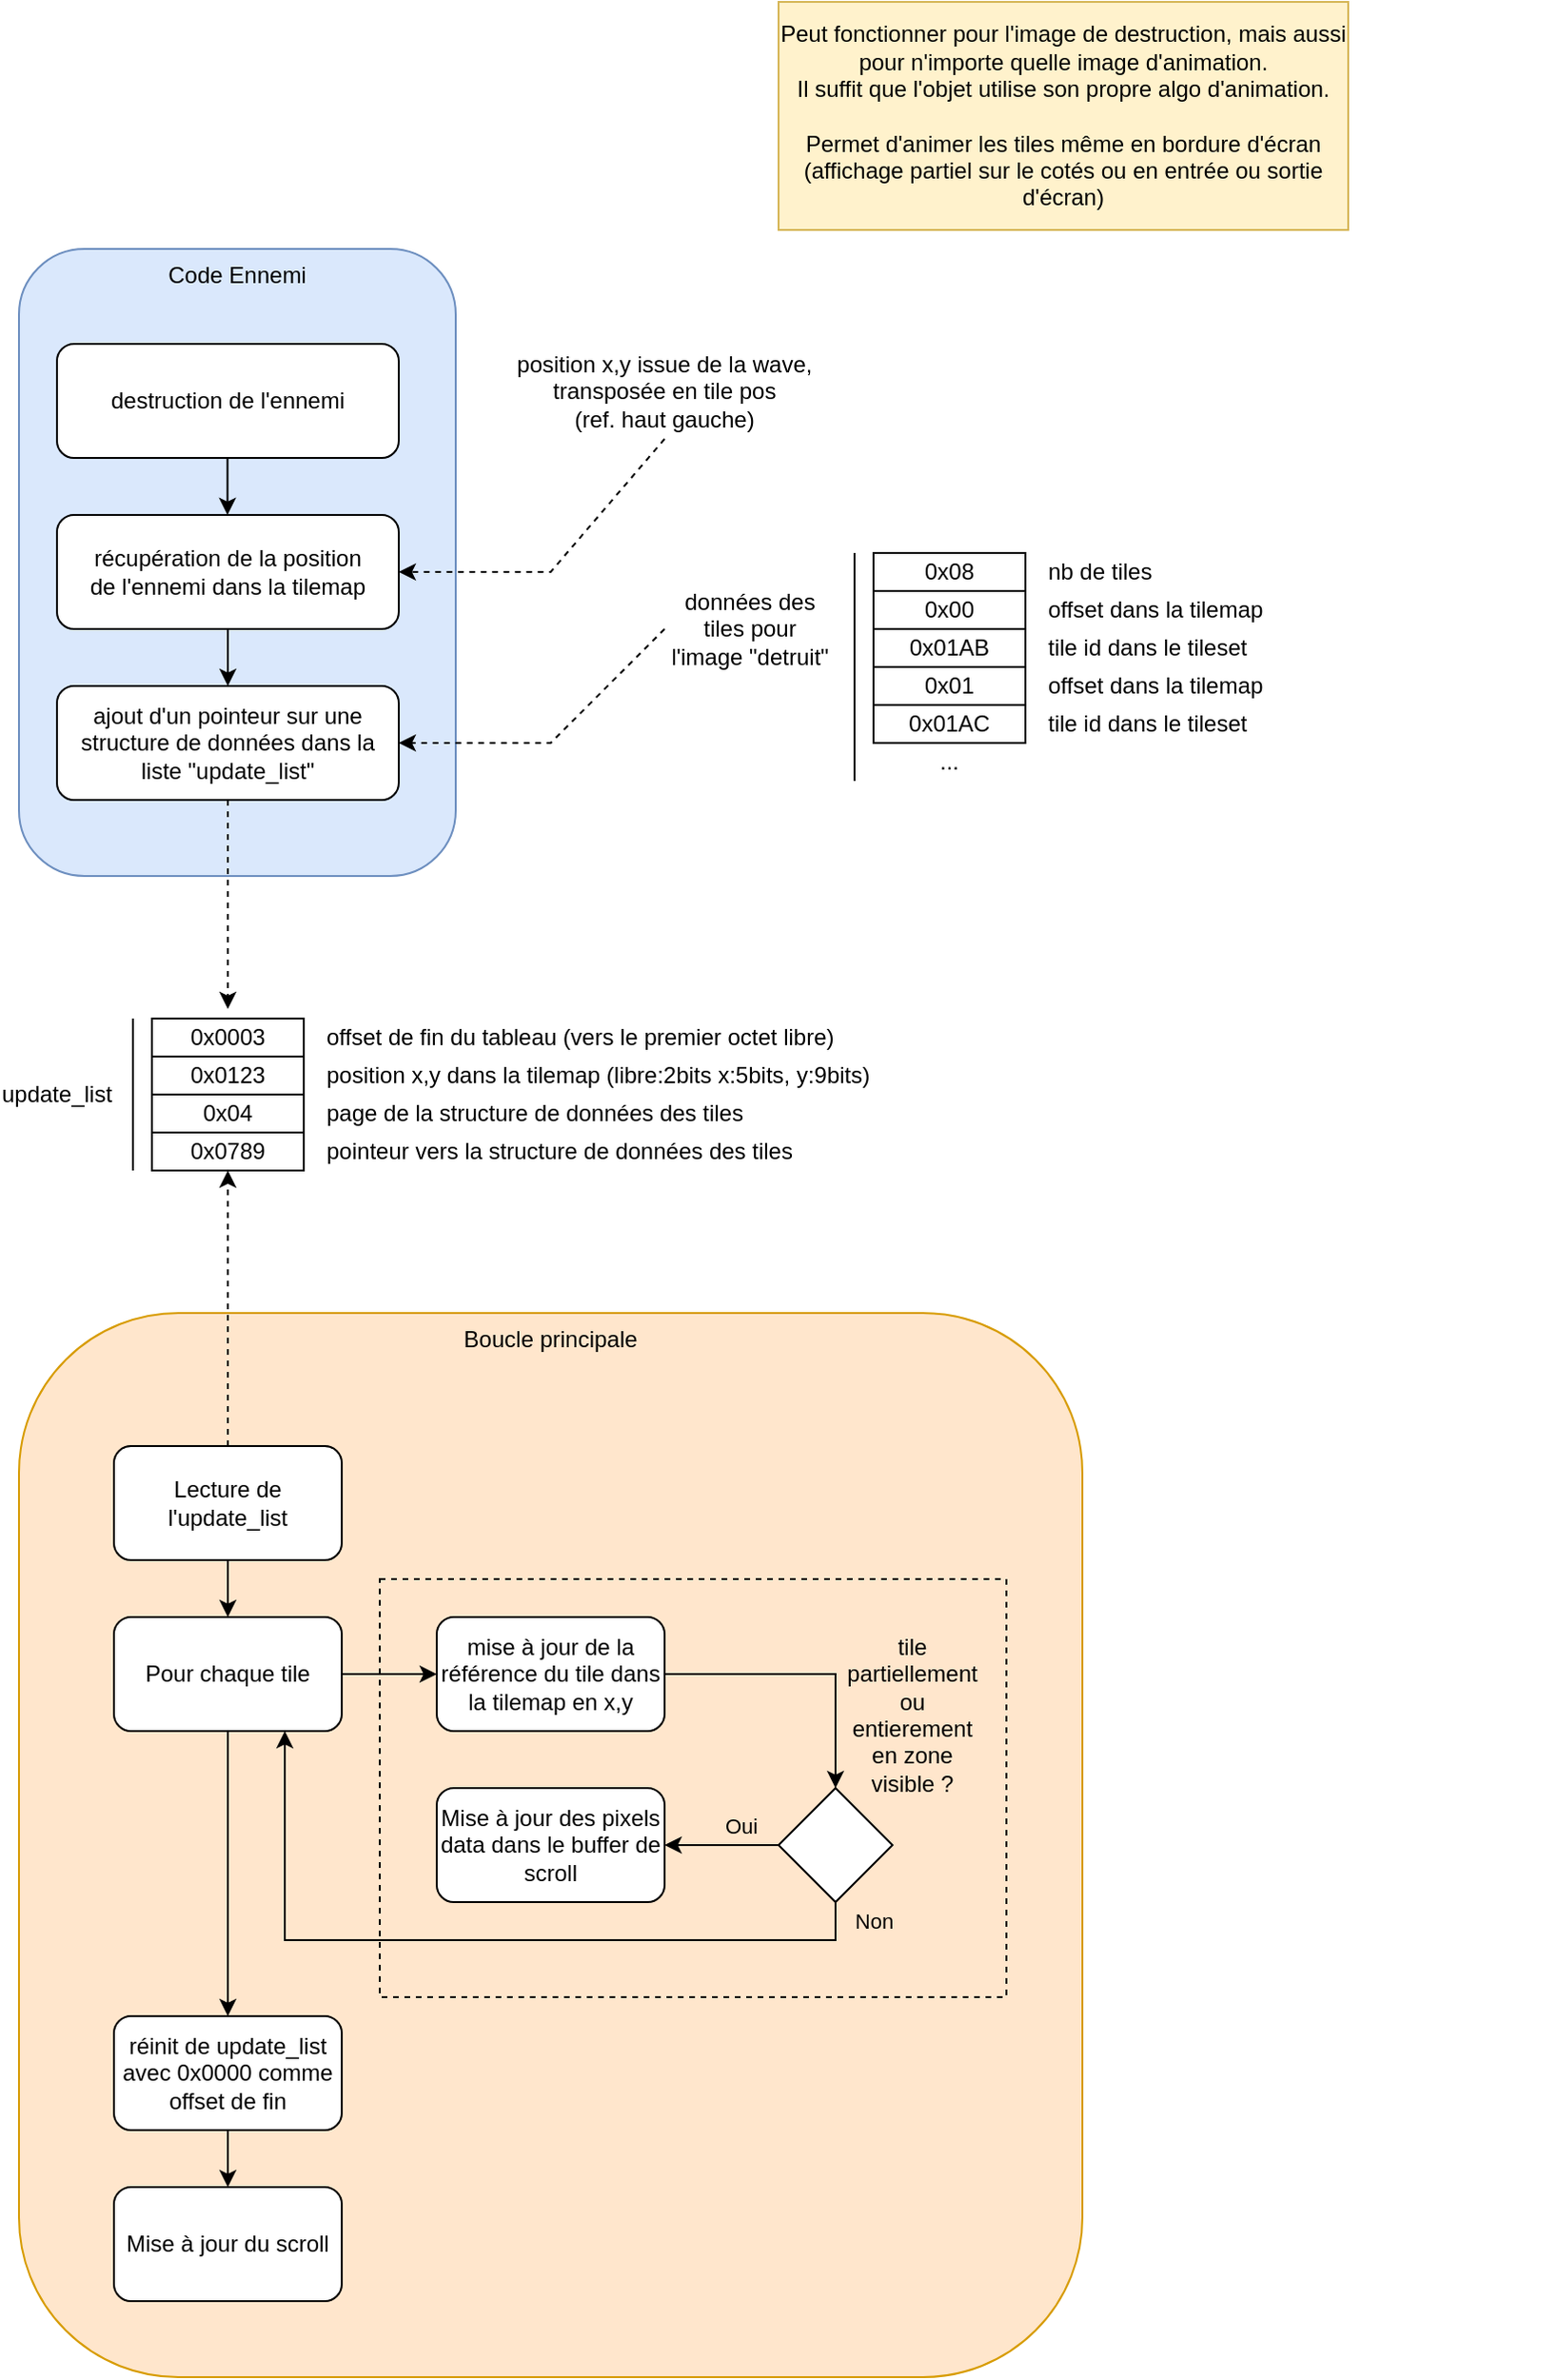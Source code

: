 <mxfile version="25.0.3">
  <diagram name="Page-1" id="wZQ-osu-UTrjxJQ7WKQO">
    <mxGraphModel dx="2049" dy="1226" grid="1" gridSize="10" guides="1" tooltips="1" connect="1" arrows="1" fold="1" page="1" pageScale="1" pageWidth="827" pageHeight="1169" math="0" shadow="0">
      <root>
        <mxCell id="0" />
        <mxCell id="1" parent="0" />
        <mxCell id="uns0xi-RTQflqHLzz6Vr-13" value="Code Ennemi" style="rounded=1;whiteSpace=wrap;html=1;verticalAlign=top;fillColor=#dae8fc;strokeColor=#6c8ebf;" parent="1" vertex="1">
          <mxGeometry x="80" y="160" width="230" height="330" as="geometry" />
        </mxCell>
        <mxCell id="uns0xi-RTQflqHLzz6Vr-1" value="ajout d&#39;un pointeur sur une structure de données dans la liste &quot;update_list&quot;" style="rounded=1;whiteSpace=wrap;html=1;" parent="1" vertex="1">
          <mxGeometry x="100" y="390" width="180" height="60" as="geometry" />
        </mxCell>
        <mxCell id="uns0xi-RTQflqHLzz6Vr-2" value="0x0003" style="rounded=0;whiteSpace=wrap;html=1;" parent="1" vertex="1">
          <mxGeometry x="150" y="565" width="80" height="20" as="geometry" />
        </mxCell>
        <mxCell id="uns0xi-RTQflqHLzz6Vr-3" value="0x0123" style="rounded=0;whiteSpace=wrap;html=1;" parent="1" vertex="1">
          <mxGeometry x="150" y="585" width="80" height="20" as="geometry" />
        </mxCell>
        <mxCell id="uns0xi-RTQflqHLzz6Vr-4" value="0x04" style="rounded=0;whiteSpace=wrap;html=1;" parent="1" vertex="1">
          <mxGeometry x="150" y="605" width="80" height="20" as="geometry" />
        </mxCell>
        <mxCell id="uns0xi-RTQflqHLzz6Vr-5" value="0x0789" style="rounded=0;whiteSpace=wrap;html=1;" parent="1" vertex="1">
          <mxGeometry x="150" y="625" width="80" height="20" as="geometry" />
        </mxCell>
        <mxCell id="uns0xi-RTQflqHLzz6Vr-6" value="update_list" style="text;html=1;align=center;verticalAlign=middle;whiteSpace=wrap;rounded=0;" parent="1" vertex="1">
          <mxGeometry x="70" y="590" width="60" height="30" as="geometry" />
        </mxCell>
        <mxCell id="uns0xi-RTQflqHLzz6Vr-8" value="offset de fin du tableau (vers le premier octet libre)" style="text;html=1;align=left;verticalAlign=middle;whiteSpace=wrap;rounded=0;" parent="1" vertex="1">
          <mxGeometry x="240" y="560" width="270" height="30" as="geometry" />
        </mxCell>
        <mxCell id="uns0xi-RTQflqHLzz6Vr-9" value="position x,y dans la tilemap (libre:2bits x:5bits, y:9bits)" style="text;html=1;align=left;verticalAlign=middle;whiteSpace=wrap;rounded=0;" parent="1" vertex="1">
          <mxGeometry x="240" y="580" width="320" height="30" as="geometry" />
        </mxCell>
        <mxCell id="uns0xi-RTQflqHLzz6Vr-10" value="page de la structure de données des tiles" style="text;html=1;align=left;verticalAlign=middle;whiteSpace=wrap;rounded=0;" parent="1" vertex="1">
          <mxGeometry x="240" y="600" width="410" height="30" as="geometry" />
        </mxCell>
        <mxCell id="uns0xi-RTQflqHLzz6Vr-11" value="pointeur vers la structure de données des tiles" style="text;html=1;align=left;verticalAlign=middle;whiteSpace=wrap;rounded=0;" parent="1" vertex="1">
          <mxGeometry x="240" y="620" width="410" height="30" as="geometry" />
        </mxCell>
        <mxCell id="uns0xi-RTQflqHLzz6Vr-12" value="" style="endArrow=none;html=1;rounded=0;" parent="1" edge="1">
          <mxGeometry width="50" height="50" relative="1" as="geometry">
            <mxPoint x="140" y="645" as="sourcePoint" />
            <mxPoint x="140" y="565" as="targetPoint" />
          </mxGeometry>
        </mxCell>
        <mxCell id="uns0xi-RTQflqHLzz6Vr-14" value="destruction de l&#39;ennemi" style="rounded=1;whiteSpace=wrap;html=1;" parent="1" vertex="1">
          <mxGeometry x="100" y="210" width="180" height="60" as="geometry" />
        </mxCell>
        <mxCell id="uns0xi-RTQflqHLzz6Vr-15" value="" style="endArrow=classic;html=1;rounded=0;exitX=0.5;exitY=1;exitDx=0;exitDy=0;entryX=0.5;entryY=0;entryDx=0;entryDy=0;" parent="1" source="uns0xi-RTQflqHLzz6Vr-22" target="uns0xi-RTQflqHLzz6Vr-1" edge="1">
          <mxGeometry width="50" height="50" relative="1" as="geometry">
            <mxPoint x="390" y="530" as="sourcePoint" />
            <mxPoint x="440" y="480" as="targetPoint" />
          </mxGeometry>
        </mxCell>
        <mxCell id="uns0xi-RTQflqHLzz6Vr-16" value="" style="endArrow=classic;html=1;rounded=0;exitX=0.5;exitY=1;exitDx=0;exitDy=0;dashed=1;" parent="1" source="uns0xi-RTQflqHLzz6Vr-1" edge="1">
          <mxGeometry width="50" height="50" relative="1" as="geometry">
            <mxPoint x="390" y="530" as="sourcePoint" />
            <mxPoint x="190" y="560" as="targetPoint" />
          </mxGeometry>
        </mxCell>
        <mxCell id="uns0xi-RTQflqHLzz6Vr-17" value="0x08" style="rounded=0;whiteSpace=wrap;html=1;" parent="1" vertex="1">
          <mxGeometry x="530" y="320" width="80" height="20" as="geometry" />
        </mxCell>
        <mxCell id="uns0xi-RTQflqHLzz6Vr-18" value="0x00" style="rounded=0;whiteSpace=wrap;html=1;" parent="1" vertex="1">
          <mxGeometry x="530" y="340" width="80" height="20" as="geometry" />
        </mxCell>
        <mxCell id="uns0xi-RTQflqHLzz6Vr-19" value="0x01AB" style="rounded=0;whiteSpace=wrap;html=1;" parent="1" vertex="1">
          <mxGeometry x="530" y="360" width="80" height="20" as="geometry" />
        </mxCell>
        <mxCell id="uns0xi-RTQflqHLzz6Vr-20" value="0x01" style="rounded=0;whiteSpace=wrap;html=1;" parent="1" vertex="1">
          <mxGeometry x="530" y="380" width="80" height="20" as="geometry" />
        </mxCell>
        <mxCell id="uns0xi-RTQflqHLzz6Vr-21" value="" style="endArrow=none;html=1;rounded=0;" parent="1" edge="1">
          <mxGeometry width="50" height="50" relative="1" as="geometry">
            <mxPoint x="520" y="440" as="sourcePoint" />
            <mxPoint x="520" y="320" as="targetPoint" />
          </mxGeometry>
        </mxCell>
        <mxCell id="uns0xi-RTQflqHLzz6Vr-22" value="récupération de la position&lt;div&gt;de l&#39;ennemi dans la tilemap&lt;/div&gt;" style="rounded=1;whiteSpace=wrap;html=1;" parent="1" vertex="1">
          <mxGeometry x="100" y="300" width="180" height="60" as="geometry" />
        </mxCell>
        <mxCell id="uns0xi-RTQflqHLzz6Vr-23" value="" style="endArrow=classic;html=1;rounded=0;exitX=0.5;exitY=1;exitDx=0;exitDy=0;entryX=0.5;entryY=0;entryDx=0;entryDy=0;" parent="1" edge="1">
          <mxGeometry width="50" height="50" relative="1" as="geometry">
            <mxPoint x="189.8" y="270" as="sourcePoint" />
            <mxPoint x="189.8" y="300" as="targetPoint" />
          </mxGeometry>
        </mxCell>
        <mxCell id="uns0xi-RTQflqHLzz6Vr-24" value="données des tiles pour l&#39;image &quot;detruit&quot;" style="text;html=1;align=center;verticalAlign=middle;whiteSpace=wrap;rounded=0;" parent="1" vertex="1">
          <mxGeometry x="420" y="330" width="90" height="60" as="geometry" />
        </mxCell>
        <mxCell id="uns0xi-RTQflqHLzz6Vr-25" value="position x,y issue de la wave, transposée en tile pos&lt;div&gt;(ref. haut gauche)&lt;/div&gt;" style="text;html=1;align=center;verticalAlign=middle;whiteSpace=wrap;rounded=0;" parent="1" vertex="1">
          <mxGeometry x="340" y="210" width="160" height="50" as="geometry" />
        </mxCell>
        <mxCell id="uns0xi-RTQflqHLzz6Vr-26" value="" style="endArrow=classic;html=1;rounded=0;exitX=0.5;exitY=1;exitDx=0;exitDy=0;dashed=1;entryX=1;entryY=0.5;entryDx=0;entryDy=0;" parent="1" source="uns0xi-RTQflqHLzz6Vr-25" target="uns0xi-RTQflqHLzz6Vr-22" edge="1">
          <mxGeometry width="50" height="50" relative="1" as="geometry">
            <mxPoint x="359.31" y="260" as="sourcePoint" />
            <mxPoint x="359.31" y="360" as="targetPoint" />
            <Array as="points">
              <mxPoint x="360" y="330" />
            </Array>
          </mxGeometry>
        </mxCell>
        <mxCell id="uns0xi-RTQflqHLzz6Vr-27" value="" style="endArrow=classic;html=1;rounded=0;exitX=0;exitY=0.5;exitDx=0;exitDy=0;dashed=1;entryX=1;entryY=0.5;entryDx=0;entryDy=0;" parent="1" source="uns0xi-RTQflqHLzz6Vr-24" target="uns0xi-RTQflqHLzz6Vr-1" edge="1">
          <mxGeometry width="50" height="50" relative="1" as="geometry">
            <mxPoint x="450" y="290" as="sourcePoint" />
            <mxPoint x="290" y="340" as="targetPoint" />
            <Array as="points">
              <mxPoint x="360" y="420" />
            </Array>
          </mxGeometry>
        </mxCell>
        <mxCell id="uns0xi-RTQflqHLzz6Vr-28" value="nb de tiles" style="text;html=1;align=left;verticalAlign=middle;whiteSpace=wrap;rounded=0;" parent="1" vertex="1">
          <mxGeometry x="620" y="315" width="270" height="30" as="geometry" />
        </mxCell>
        <mxCell id="uns0xi-RTQflqHLzz6Vr-29" value="offset dans la tilemap" style="text;html=1;align=left;verticalAlign=middle;whiteSpace=wrap;rounded=0;" parent="1" vertex="1">
          <mxGeometry x="620" y="335" width="270" height="30" as="geometry" />
        </mxCell>
        <mxCell id="uns0xi-RTQflqHLzz6Vr-30" value="tile id dans le tileset" style="text;html=1;align=left;verticalAlign=middle;whiteSpace=wrap;rounded=0;" parent="1" vertex="1">
          <mxGeometry x="620" y="355" width="270" height="30" as="geometry" />
        </mxCell>
        <mxCell id="uns0xi-RTQflqHLzz6Vr-31" value="Peut fonctionner pour l&#39;image de destruction, mais aussi pour n&#39;importe quelle image d&#39;animation.&lt;div&gt;Il suffit que l&#39;objet utilise son propre algo d&#39;animation.&lt;/div&gt;&lt;div&gt;&lt;br&gt;&lt;/div&gt;&lt;div&gt;Permet d&#39;animer les tiles même en bordure d&#39;écran (affichage partiel sur le cotés ou en entrée ou sortie d&#39;écran)&lt;/div&gt;" style="rounded=0;whiteSpace=wrap;html=1;fillColor=#fff2cc;strokeColor=#d6b656;" parent="1" vertex="1">
          <mxGeometry x="480" y="30" width="300" height="120" as="geometry" />
        </mxCell>
        <mxCell id="uns0xi-RTQflqHLzz6Vr-32" value="offset dans la tilemap" style="text;html=1;align=left;verticalAlign=middle;whiteSpace=wrap;rounded=0;" parent="1" vertex="1">
          <mxGeometry x="620" y="375" width="270" height="30" as="geometry" />
        </mxCell>
        <mxCell id="uns0xi-RTQflqHLzz6Vr-33" value="tile id dans le tileset" style="text;html=1;align=left;verticalAlign=middle;whiteSpace=wrap;rounded=0;" parent="1" vertex="1">
          <mxGeometry x="620" y="395" width="270" height="30" as="geometry" />
        </mxCell>
        <mxCell id="uns0xi-RTQflqHLzz6Vr-34" value="0x01AC" style="rounded=0;whiteSpace=wrap;html=1;" parent="1" vertex="1">
          <mxGeometry x="530" y="400" width="80" height="20" as="geometry" />
        </mxCell>
        <mxCell id="uns0xi-RTQflqHLzz6Vr-35" value="..." style="rounded=0;whiteSpace=wrap;html=1;strokeColor=none;fillColor=none;" parent="1" vertex="1">
          <mxGeometry x="530" y="420" width="80" height="20" as="geometry" />
        </mxCell>
        <mxCell id="KTYUDWkKEU7xfHyUNPRZ-1" value="Boucle principale" style="rounded=1;whiteSpace=wrap;html=1;verticalAlign=top;fillColor=#ffe6cc;strokeColor=#d79b00;" vertex="1" parent="1">
          <mxGeometry x="80" y="720" width="560" height="560" as="geometry" />
        </mxCell>
        <mxCell id="KTYUDWkKEU7xfHyUNPRZ-2" value="Mise à jour du scroll" style="rounded=1;whiteSpace=wrap;html=1;" vertex="1" parent="1">
          <mxGeometry x="130" y="1180" width="120" height="60" as="geometry" />
        </mxCell>
        <mxCell id="KTYUDWkKEU7xfHyUNPRZ-8" style="edgeStyle=orthogonalEdgeStyle;rounded=0;orthogonalLoop=1;jettySize=auto;html=1;exitX=0.5;exitY=1;exitDx=0;exitDy=0;" edge="1" parent="1" source="KTYUDWkKEU7xfHyUNPRZ-3" target="KTYUDWkKEU7xfHyUNPRZ-6">
          <mxGeometry relative="1" as="geometry" />
        </mxCell>
        <mxCell id="KTYUDWkKEU7xfHyUNPRZ-3" value="Lecture de l&#39;update_list" style="rounded=1;whiteSpace=wrap;html=1;" vertex="1" parent="1">
          <mxGeometry x="130" y="790" width="120" height="60" as="geometry" />
        </mxCell>
        <mxCell id="KTYUDWkKEU7xfHyUNPRZ-4" value="" style="endArrow=classic;html=1;rounded=0;exitX=0.5;exitY=0;exitDx=0;exitDy=0;dashed=1;entryX=0.5;entryY=1;entryDx=0;entryDy=0;" edge="1" parent="1" source="KTYUDWkKEU7xfHyUNPRZ-3" target="uns0xi-RTQflqHLzz6Vr-5">
          <mxGeometry width="50" height="50" relative="1" as="geometry">
            <mxPoint x="200" y="460" as="sourcePoint" />
            <mxPoint x="200" y="570" as="targetPoint" />
            <Array as="points" />
          </mxGeometry>
        </mxCell>
        <mxCell id="KTYUDWkKEU7xfHyUNPRZ-12" value="&#xa;&lt;span style=&quot;color: rgb(0, 0, 0); font-family: Helvetica; font-size: 12px; font-style: normal; font-variant-ligatures: normal; font-variant-caps: normal; font-weight: 400; letter-spacing: normal; orphans: 2; text-align: center; text-indent: 0px; text-transform: none; widows: 2; word-spacing: 0px; -webkit-text-stroke-width: 0px; white-space: normal; text-decoration-thickness: initial; text-decoration-style: initial; text-decoration-color: initial; float: none; display: inline !important;&quot;&gt;tile partiellement ou entierement en zone visible ?&lt;/span&gt;&#xa;&#xa;" style="edgeStyle=orthogonalEdgeStyle;rounded=0;orthogonalLoop=1;jettySize=auto;html=1;exitX=1;exitY=0.5;exitDx=0;exitDy=0;entryX=0.5;entryY=0;entryDx=0;entryDy=0;labelBackgroundColor=none;" edge="1" parent="1" source="KTYUDWkKEU7xfHyUNPRZ-5" target="KTYUDWkKEU7xfHyUNPRZ-11">
          <mxGeometry x="0.571" y="40" relative="1" as="geometry">
            <mxPoint as="offset" />
          </mxGeometry>
        </mxCell>
        <mxCell id="KTYUDWkKEU7xfHyUNPRZ-5" value="mise à jour de la référence du tile dans la tilemap en x,y" style="rounded=1;whiteSpace=wrap;html=1;" vertex="1" parent="1">
          <mxGeometry x="300" y="880" width="120" height="60" as="geometry" />
        </mxCell>
        <mxCell id="KTYUDWkKEU7xfHyUNPRZ-7" style="edgeStyle=orthogonalEdgeStyle;rounded=0;orthogonalLoop=1;jettySize=auto;html=1;exitX=1;exitY=0.5;exitDx=0;exitDy=0;" edge="1" parent="1" source="KTYUDWkKEU7xfHyUNPRZ-6" target="KTYUDWkKEU7xfHyUNPRZ-5">
          <mxGeometry relative="1" as="geometry" />
        </mxCell>
        <mxCell id="KTYUDWkKEU7xfHyUNPRZ-17" style="edgeStyle=orthogonalEdgeStyle;rounded=0;orthogonalLoop=1;jettySize=auto;html=1;exitX=0.5;exitY=1;exitDx=0;exitDy=0;entryX=0.5;entryY=0;entryDx=0;entryDy=0;" edge="1" parent="1" source="KTYUDWkKEU7xfHyUNPRZ-6" target="KTYUDWkKEU7xfHyUNPRZ-19">
          <mxGeometry relative="1" as="geometry" />
        </mxCell>
        <mxCell id="KTYUDWkKEU7xfHyUNPRZ-6" value="Pour chaque tile" style="rounded=1;whiteSpace=wrap;html=1;" vertex="1" parent="1">
          <mxGeometry x="130" y="880" width="120" height="60" as="geometry" />
        </mxCell>
        <mxCell id="KTYUDWkKEU7xfHyUNPRZ-9" value="Mise à jour des pixels data dans le buffer de scroll" style="rounded=1;whiteSpace=wrap;html=1;" vertex="1" parent="1">
          <mxGeometry x="300" y="970" width="120" height="60" as="geometry" />
        </mxCell>
        <mxCell id="KTYUDWkKEU7xfHyUNPRZ-13" style="edgeStyle=orthogonalEdgeStyle;rounded=0;orthogonalLoop=1;jettySize=auto;html=1;exitX=0;exitY=0.5;exitDx=0;exitDy=0;" edge="1" parent="1" source="KTYUDWkKEU7xfHyUNPRZ-11" target="KTYUDWkKEU7xfHyUNPRZ-9">
          <mxGeometry relative="1" as="geometry" />
        </mxCell>
        <mxCell id="KTYUDWkKEU7xfHyUNPRZ-14" value="Oui" style="edgeLabel;html=1;align=center;verticalAlign=middle;resizable=0;points=[];labelBackgroundColor=none;" vertex="1" connectable="0" parent="KTYUDWkKEU7xfHyUNPRZ-13">
          <mxGeometry x="0.3" relative="1" as="geometry">
            <mxPoint x="19" y="-10" as="offset" />
          </mxGeometry>
        </mxCell>
        <mxCell id="KTYUDWkKEU7xfHyUNPRZ-15" style="edgeStyle=orthogonalEdgeStyle;rounded=0;orthogonalLoop=1;jettySize=auto;html=1;exitX=0.5;exitY=1;exitDx=0;exitDy=0;entryX=0.75;entryY=1;entryDx=0;entryDy=0;" edge="1" parent="1" source="KTYUDWkKEU7xfHyUNPRZ-11" target="KTYUDWkKEU7xfHyUNPRZ-6">
          <mxGeometry relative="1" as="geometry" />
        </mxCell>
        <mxCell id="KTYUDWkKEU7xfHyUNPRZ-18" value="Non" style="edgeLabel;html=1;align=center;verticalAlign=middle;resizable=0;points=[];labelBackgroundColor=none;" vertex="1" connectable="0" parent="KTYUDWkKEU7xfHyUNPRZ-15">
          <mxGeometry x="0.333" y="1" relative="1" as="geometry">
            <mxPoint x="280" y="-11" as="offset" />
          </mxGeometry>
        </mxCell>
        <mxCell id="KTYUDWkKEU7xfHyUNPRZ-11" value="" style="rhombus;whiteSpace=wrap;html=1;" vertex="1" parent="1">
          <mxGeometry x="480" y="970" width="60" height="60" as="geometry" />
        </mxCell>
        <mxCell id="KTYUDWkKEU7xfHyUNPRZ-16" value="" style="rounded=0;whiteSpace=wrap;html=1;fillColor=none;dashed=1;" vertex="1" parent="1">
          <mxGeometry x="270" y="860" width="330" height="220" as="geometry" />
        </mxCell>
        <mxCell id="KTYUDWkKEU7xfHyUNPRZ-20" style="edgeStyle=orthogonalEdgeStyle;rounded=0;orthogonalLoop=1;jettySize=auto;html=1;exitX=0.5;exitY=1;exitDx=0;exitDy=0;entryX=0.5;entryY=0;entryDx=0;entryDy=0;" edge="1" parent="1" source="KTYUDWkKEU7xfHyUNPRZ-19" target="KTYUDWkKEU7xfHyUNPRZ-2">
          <mxGeometry relative="1" as="geometry" />
        </mxCell>
        <mxCell id="KTYUDWkKEU7xfHyUNPRZ-19" value="réinit de update_list&lt;div&gt;avec 0x0000 comme offset de fin&lt;/div&gt;" style="rounded=1;whiteSpace=wrap;html=1;" vertex="1" parent="1">
          <mxGeometry x="130" y="1090" width="120" height="60" as="geometry" />
        </mxCell>
      </root>
    </mxGraphModel>
  </diagram>
</mxfile>
